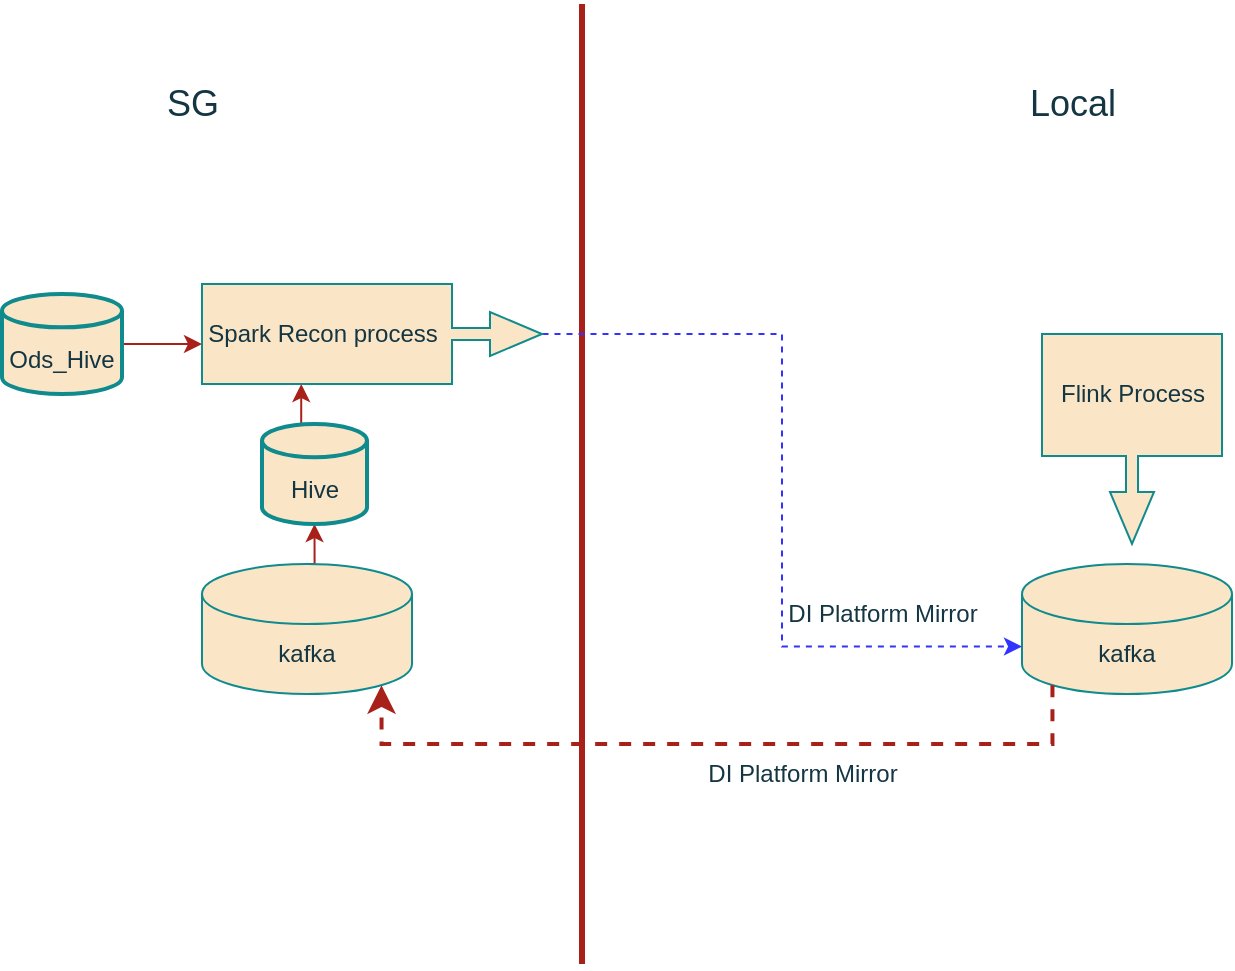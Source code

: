 <mxfile version="21.3.8" type="github">
  <diagram name="第 1 页" id="r6NgxxDx4FX8XlKe3o4B">
    <mxGraphModel dx="1242" dy="697" grid="1" gridSize="10" guides="1" tooltips="1" connect="1" arrows="1" fold="1" page="1" pageScale="1" pageWidth="827" pageHeight="1169" math="0" shadow="0">
      <root>
        <mxCell id="0" />
        <mxCell id="1" parent="0" />
        <mxCell id="mS5nCHfiMcPe9HGHpt-i-1" value="kafka" style="shape=cylinder3;whiteSpace=wrap;html=1;boundedLbl=1;backgroundOutline=1;size=15;rotation=0;labelBackgroundColor=none;fillColor=#FAE5C7;strokeColor=#0F8B8D;fontColor=#143642;" vertex="1" parent="1">
          <mxGeometry x="620" y="440" width="105" height="65" as="geometry" />
        </mxCell>
        <mxCell id="mS5nCHfiMcPe9HGHpt-i-13" style="edgeStyle=orthogonalEdgeStyle;rounded=0;orthogonalLoop=1;jettySize=auto;html=1;exitX=0.5;exitY=0;exitDx=0;exitDy=0;exitPerimeter=0;entryX=0.5;entryY=1;entryDx=0;entryDy=0;entryPerimeter=0;strokeColor=#A8201A;fontColor=#143642;fillColor=#FAE5C7;" edge="1" parent="1" source="mS5nCHfiMcPe9HGHpt-i-2" target="mS5nCHfiMcPe9HGHpt-i-3">
          <mxGeometry relative="1" as="geometry" />
        </mxCell>
        <mxCell id="mS5nCHfiMcPe9HGHpt-i-2" value="kafka" style="shape=cylinder3;whiteSpace=wrap;html=1;boundedLbl=1;backgroundOutline=1;size=15;rotation=0;labelBackgroundColor=none;fillColor=#FAE5C7;strokeColor=#0F8B8D;fontColor=#143642;" vertex="1" parent="1">
          <mxGeometry x="210" y="440" width="105" height="65" as="geometry" />
        </mxCell>
        <mxCell id="mS5nCHfiMcPe9HGHpt-i-19" style="edgeStyle=orthogonalEdgeStyle;rounded=0;orthogonalLoop=1;jettySize=auto;html=1;exitX=0.5;exitY=0;exitDx=0;exitDy=0;exitPerimeter=0;entryX=0;entryY=0;entryDx=49.625;entryDy=50;entryPerimeter=0;strokeColor=#A8201A;fontColor=#143642;fillColor=#FAE5C7;" edge="1" parent="1" source="mS5nCHfiMcPe9HGHpt-i-3" target="mS5nCHfiMcPe9HGHpt-i-15">
          <mxGeometry relative="1" as="geometry" />
        </mxCell>
        <mxCell id="mS5nCHfiMcPe9HGHpt-i-3" value="&lt;br&gt;Hive" style="strokeWidth=2;html=1;shape=mxgraph.flowchart.database;whiteSpace=wrap;labelBackgroundColor=none;fillColor=#FAE5C7;strokeColor=#0F8B8D;fontColor=#143642;" vertex="1" parent="1">
          <mxGeometry x="240" y="370" width="52.5" height="50" as="geometry" />
        </mxCell>
        <mxCell id="mS5nCHfiMcPe9HGHpt-i-4" value="" style="endArrow=none;html=1;rounded=0;strokeWidth=3;strokeColor=#A8201A;labelBackgroundColor=none;fontColor=default;" edge="1" parent="1">
          <mxGeometry width="50" height="50" relative="1" as="geometry">
            <mxPoint x="400" y="640" as="sourcePoint" />
            <mxPoint x="400" y="160" as="targetPoint" />
          </mxGeometry>
        </mxCell>
        <mxCell id="mS5nCHfiMcPe9HGHpt-i-5" value="&lt;font style=&quot;font-size: 18px;&quot;&gt;Local&lt;/font&gt;" style="text;html=1;align=center;verticalAlign=middle;resizable=0;points=[];autosize=1;strokeColor=none;fillColor=none;labelBackgroundColor=none;fontColor=#143642;" vertex="1" parent="1">
          <mxGeometry x="610" y="190" width="70" height="40" as="geometry" />
        </mxCell>
        <mxCell id="mS5nCHfiMcPe9HGHpt-i-6" value="&lt;font style=&quot;font-size: 18px;&quot;&gt;SG&lt;/font&gt;" style="text;html=1;align=center;verticalAlign=middle;resizable=0;points=[];autosize=1;strokeColor=none;fillColor=none;labelBackgroundColor=none;fontColor=#143642;" vertex="1" parent="1">
          <mxGeometry x="180" y="190" width="50" height="40" as="geometry" />
        </mxCell>
        <mxCell id="mS5nCHfiMcPe9HGHpt-i-8" value="" style="edgeStyle=elbowEdgeStyle;elbow=horizontal;endArrow=classic;html=1;curved=0;rounded=0;endSize=8;startSize=8;exitX=0.145;exitY=1;exitDx=0;exitDy=-4.35;exitPerimeter=0;entryX=0.855;entryY=1;entryDx=0;entryDy=-4.35;entryPerimeter=0;dashed=1;strokeWidth=2;labelBackgroundColor=none;strokeColor=#A8201A;fontColor=default;" edge="1" parent="1" source="mS5nCHfiMcPe9HGHpt-i-1" target="mS5nCHfiMcPe9HGHpt-i-2">
          <mxGeometry width="50" height="50" relative="1" as="geometry">
            <mxPoint x="610" y="560" as="sourcePoint" />
            <mxPoint x="320" y="550" as="targetPoint" />
            <Array as="points">
              <mxPoint x="460" y="530" />
            </Array>
          </mxGeometry>
        </mxCell>
        <mxCell id="mS5nCHfiMcPe9HGHpt-i-10" value="" style="html=1;shadow=0;dashed=0;align=center;verticalAlign=middle;shape=mxgraph.arrows2.calloutArrow;dy=3;dx=26;notch=61;arrowHead=8;strokeColor=#0F8B8D;fontColor=#143642;fillColor=#FAE5C7;rotation=90;" vertex="1" parent="1">
          <mxGeometry x="622.5" y="332.5" width="105" height="90" as="geometry" />
        </mxCell>
        <mxCell id="mS5nCHfiMcPe9HGHpt-i-11" value="Flink Process" style="text;html=1;align=center;verticalAlign=middle;resizable=0;points=[];autosize=1;strokeColor=none;fillColor=none;fontColor=#143642;" vertex="1" parent="1">
          <mxGeometry x="625" y="340" width="100" height="30" as="geometry" />
        </mxCell>
        <mxCell id="mS5nCHfiMcPe9HGHpt-i-12" value="DI Platform Mirror" style="text;html=1;align=center;verticalAlign=middle;resizable=0;points=[];autosize=1;strokeColor=none;fillColor=none;fontColor=#143642;" vertex="1" parent="1">
          <mxGeometry x="450" y="530" width="120" height="30" as="geometry" />
        </mxCell>
        <mxCell id="mS5nCHfiMcPe9HGHpt-i-27" style="edgeStyle=orthogonalEdgeStyle;rounded=0;orthogonalLoop=1;jettySize=auto;html=1;exitX=1;exitY=0.5;exitDx=0;exitDy=0;exitPerimeter=0;entryX=0;entryY=0.6;entryDx=0;entryDy=0;entryPerimeter=0;strokeColor=#A8201A;fontColor=#143642;fillColor=#FAE5C7;" edge="1" parent="1" source="mS5nCHfiMcPe9HGHpt-i-14" target="mS5nCHfiMcPe9HGHpt-i-15">
          <mxGeometry relative="1" as="geometry" />
        </mxCell>
        <mxCell id="mS5nCHfiMcPe9HGHpt-i-14" value="&lt;br&gt;Ods_Hive" style="strokeWidth=2;html=1;shape=mxgraph.flowchart.database;whiteSpace=wrap;labelBackgroundColor=none;fillColor=#FAE5C7;strokeColor=#0F8B8D;fontColor=#143642;" vertex="1" parent="1">
          <mxGeometry x="110" y="305" width="60" height="50" as="geometry" />
        </mxCell>
        <mxCell id="mS5nCHfiMcPe9HGHpt-i-20" style="edgeStyle=orthogonalEdgeStyle;rounded=0;orthogonalLoop=1;jettySize=auto;html=1;exitX=0;exitY=0;exitDx=146.25;exitDy=25;exitPerimeter=0;entryX=0;entryY=0;entryDx=0;entryDy=41.25;entryPerimeter=0;strokeColor=#3333FF;fontColor=#143642;fillColor=#FAE5C7;dashed=1;" edge="1" parent="1" source="mS5nCHfiMcPe9HGHpt-i-15" target="mS5nCHfiMcPe9HGHpt-i-1">
          <mxGeometry relative="1" as="geometry" />
        </mxCell>
        <mxCell id="mS5nCHfiMcPe9HGHpt-i-15" value="" style="html=1;shadow=0;dashed=0;align=center;verticalAlign=middle;shape=mxgraph.arrows2.calloutArrow;dy=3;dx=26;notch=125;arrowHead=8;strokeColor=#0F8B8D;fontColor=#143642;fillColor=#FAE5C7;rotation=0;" vertex="1" parent="1">
          <mxGeometry x="210" y="300" width="170" height="50" as="geometry" />
        </mxCell>
        <mxCell id="mS5nCHfiMcPe9HGHpt-i-16" value="Spark Recon process" style="text;html=1;align=center;verticalAlign=middle;resizable=0;points=[];autosize=1;strokeColor=none;fillColor=none;fontColor=#143642;" vertex="1" parent="1">
          <mxGeometry x="200" y="310" width="140" height="30" as="geometry" />
        </mxCell>
        <mxCell id="mS5nCHfiMcPe9HGHpt-i-21" value="DI Platform Mirror" style="text;html=1;align=center;verticalAlign=middle;resizable=0;points=[];autosize=1;strokeColor=none;fillColor=none;fontColor=#143642;" vertex="1" parent="1">
          <mxGeometry x="490" y="450" width="120" height="30" as="geometry" />
        </mxCell>
      </root>
    </mxGraphModel>
  </diagram>
</mxfile>

